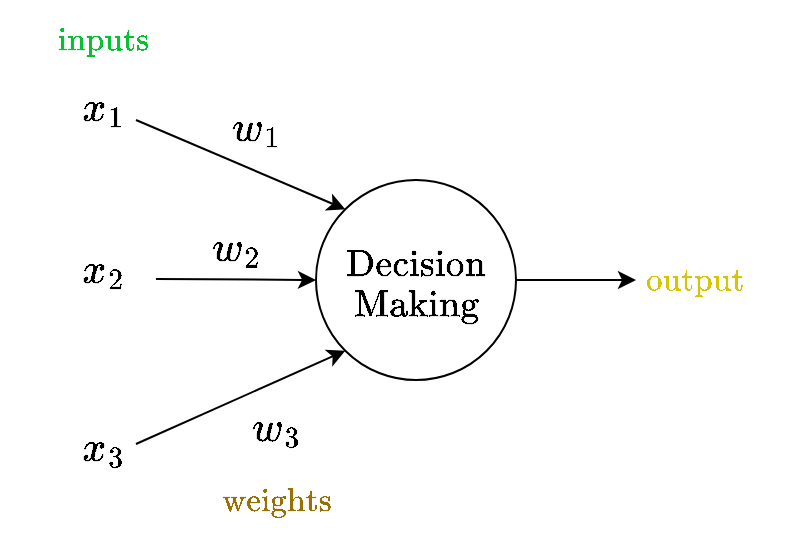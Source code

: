 <mxfile version="22.1.21" type="device">
  <diagram id="rsyGjgicHzsJjvGHfYZt" name="Page-1">
    <mxGraphModel dx="646" dy="455" grid="1" gridSize="10" guides="1" tooltips="1" connect="1" arrows="1" fold="1" page="1" pageScale="1" pageWidth="850" pageHeight="1100" math="1" shadow="0">
      <root>
        <mxCell id="0" />
        <mxCell id="1" parent="0" />
        <mxCell id="N665ohfXpFWt8UcYfeXl-1" value="" style="ellipse;whiteSpace=wrap;html=1;aspect=fixed;" parent="1" vertex="1">
          <mxGeometry x="370" y="280" width="100" height="100" as="geometry" />
        </mxCell>
        <mxCell id="N665ohfXpFWt8UcYfeXl-2" value="" style="endArrow=classic;html=1;rounded=0;entryX=0;entryY=0;entryDx=0;entryDy=0;" parent="1" target="N665ohfXpFWt8UcYfeXl-1" edge="1">
          <mxGeometry width="50" height="50" relative="1" as="geometry">
            <mxPoint x="280" y="250" as="sourcePoint" />
            <mxPoint x="310" y="260" as="targetPoint" />
          </mxGeometry>
        </mxCell>
        <mxCell id="N665ohfXpFWt8UcYfeXl-4" value="" style="endArrow=classic;html=1;rounded=0;entryX=0;entryY=0.5;entryDx=0;entryDy=0;exitX=0.933;exitY=0.57;exitDx=0;exitDy=0;exitPerimeter=0;" parent="1" edge="1" target="N665ohfXpFWt8UcYfeXl-1" source="N665ohfXpFWt8UcYfeXl-9">
          <mxGeometry width="50" height="50" relative="1" as="geometry">
            <mxPoint x="270" y="330" as="sourcePoint" />
            <mxPoint x="360" y="329.5" as="targetPoint" />
          </mxGeometry>
        </mxCell>
        <mxCell id="N665ohfXpFWt8UcYfeXl-5" value="" style="endArrow=classic;html=1;rounded=0;exitX=1;exitY=0.5;exitDx=0;exitDy=0;" parent="1" edge="1" target="N665ohfXpFWt8UcYfeXl-15" source="N665ohfXpFWt8UcYfeXl-1">
          <mxGeometry width="50" height="50" relative="1" as="geometry">
            <mxPoint x="480" y="330" as="sourcePoint" />
            <mxPoint x="550" y="330" as="targetPoint" />
          </mxGeometry>
        </mxCell>
        <mxCell id="N665ohfXpFWt8UcYfeXl-6" value="" style="endArrow=classic;html=1;rounded=0;entryX=0;entryY=1;entryDx=0;entryDy=0;" parent="1" edge="1" target="N665ohfXpFWt8UcYfeXl-1">
          <mxGeometry width="50" height="50" relative="1" as="geometry">
            <mxPoint x="280" y="412" as="sourcePoint" />
            <mxPoint x="372" y="360" as="targetPoint" />
          </mxGeometry>
        </mxCell>
        <mxCell id="N665ohfXpFWt8UcYfeXl-8" value="&lt;font style=&quot;font-size: 18px;&quot;&gt;$$x_1$$&lt;/font&gt;" style="text;html=1;strokeColor=none;fillColor=none;align=center;verticalAlign=middle;whiteSpace=wrap;rounded=0;" parent="1" vertex="1">
          <mxGeometry x="234" y="220" width="60" height="50" as="geometry" />
        </mxCell>
        <mxCell id="N665ohfXpFWt8UcYfeXl-9" value="&lt;font style=&quot;font-size: 18px;&quot;&gt;$$x_2$$&lt;/font&gt;" style="text;html=1;strokeColor=none;fillColor=none;align=center;verticalAlign=middle;whiteSpace=wrap;rounded=0;" parent="1" vertex="1">
          <mxGeometry x="234" y="301" width="60" height="50" as="geometry" />
        </mxCell>
        <mxCell id="N665ohfXpFWt8UcYfeXl-10" value="&lt;font style=&quot;font-size: 18px;&quot;&gt;$$x_3$$&lt;/font&gt;" style="text;html=1;strokeColor=none;fillColor=none;align=center;verticalAlign=middle;whiteSpace=wrap;rounded=0;" parent="1" vertex="1">
          <mxGeometry x="234" y="390" width="60" height="50" as="geometry" />
        </mxCell>
        <mxCell id="N665ohfXpFWt8UcYfeXl-11" value="&lt;font style=&quot;font-size: 18px;&quot;&gt;$$w_1$$&lt;/font&gt;" style="text;html=1;strokeColor=none;fillColor=none;align=center;verticalAlign=middle;whiteSpace=wrap;rounded=0;" parent="1" vertex="1">
          <mxGeometry x="310" y="230" width="60" height="50" as="geometry" />
        </mxCell>
        <mxCell id="N665ohfXpFWt8UcYfeXl-12" value="&lt;font style=&quot;font-size: 18px;&quot;&gt;$$w_2$$&lt;/font&gt;" style="text;html=1;strokeColor=none;fillColor=none;align=center;verticalAlign=middle;whiteSpace=wrap;rounded=0;" parent="1" vertex="1">
          <mxGeometry x="300" y="290" width="60" height="50" as="geometry" />
        </mxCell>
        <mxCell id="N665ohfXpFWt8UcYfeXl-13" value="&lt;font style=&quot;font-size: 18px;&quot;&gt;$$w_3$$&lt;/font&gt;" style="text;html=1;strokeColor=none;fillColor=none;align=center;verticalAlign=middle;whiteSpace=wrap;rounded=0;" parent="1" vertex="1">
          <mxGeometry x="320" y="380" width="60" height="50" as="geometry" />
        </mxCell>
        <mxCell id="N665ohfXpFWt8UcYfeXl-15" value="&lt;font style=&quot;font-size: 14px;&quot;&gt;$$\text{output}$$&lt;/font&gt;" style="text;html=1;strokeColor=none;fillColor=none;align=center;verticalAlign=middle;whiteSpace=wrap;rounded=0;fontColor=#d7c504;" parent="1" vertex="1">
          <mxGeometry x="530" y="310" width="60" height="40" as="geometry" />
        </mxCell>
        <mxCell id="ZXLq2n93dru0WaB7nmeD-3" value="&lt;font style=&quot;font-size: 16px;&quot;&gt;$$\text{Decision}$$&lt;/font&gt;" style="text;html=1;strokeColor=none;fillColor=none;align=center;verticalAlign=middle;whiteSpace=wrap;rounded=0;fontSize=16;fontStyle=1" vertex="1" parent="1">
          <mxGeometry x="375" y="301" width="90" height="42" as="geometry" />
        </mxCell>
        <mxCell id="ZXLq2n93dru0WaB7nmeD-4" value="&lt;font style=&quot;font-size: 16px;&quot;&gt;$$\text{Making}$$&lt;/font&gt;" style="text;html=1;strokeColor=none;fillColor=none;align=center;verticalAlign=middle;whiteSpace=wrap;rounded=0;fontSize=16;fontStyle=1" vertex="1" parent="1">
          <mxGeometry x="375" y="322" width="90" height="40" as="geometry" />
        </mxCell>
        <mxCell id="ZXLq2n93dru0WaB7nmeD-5" value="&lt;font style=&quot;font-size: 14px;&quot;&gt;$$\text{inputs}$$&lt;/font&gt;" style="text;html=1;strokeColor=none;fillColor=none;align=center;verticalAlign=middle;whiteSpace=wrap;rounded=0;fontColor=#08bf36;" vertex="1" parent="1">
          <mxGeometry x="219" y="190" width="90" height="40" as="geometry" />
        </mxCell>
        <mxCell id="ZXLq2n93dru0WaB7nmeD-7" value="&lt;font style=&quot;font-size: 14px;&quot;&gt;$$\text{weights}$$&lt;/font&gt;" style="text;html=1;strokeColor=none;fillColor=none;align=center;verticalAlign=middle;whiteSpace=wrap;rounded=0;fontColor=#967103;" vertex="1" parent="1">
          <mxGeometry x="305" y="420" width="90" height="40" as="geometry" />
        </mxCell>
      </root>
    </mxGraphModel>
  </diagram>
</mxfile>
